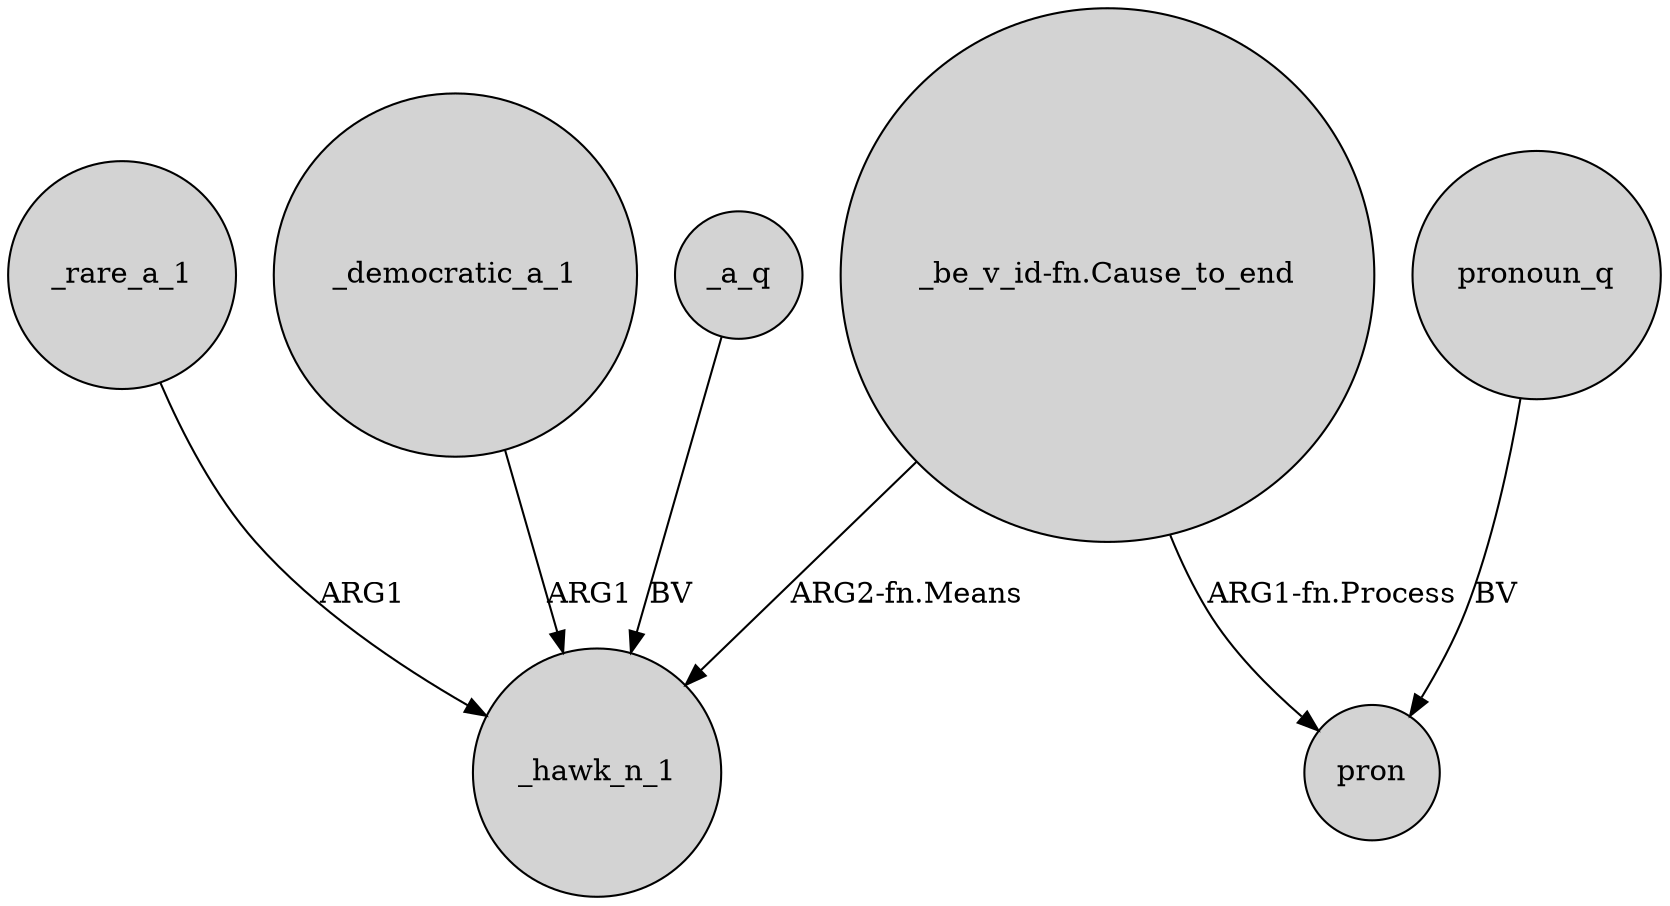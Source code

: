 digraph {
	node [shape=circle style=filled]
	_rare_a_1 -> _hawk_n_1 [label=ARG1]
	_a_q -> _hawk_n_1 [label=BV]
	"_be_v_id-fn.Cause_to_end" -> _hawk_n_1 [label="ARG2-fn.Means"]
	_democratic_a_1 -> _hawk_n_1 [label=ARG1]
	pronoun_q -> pron [label=BV]
	"_be_v_id-fn.Cause_to_end" -> pron [label="ARG1-fn.Process"]
}
